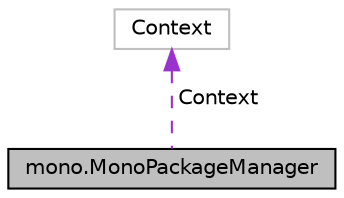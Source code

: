 digraph "mono.MonoPackageManager"
{
  edge [fontname="Helvetica",fontsize="10",labelfontname="Helvetica",labelfontsize="10"];
  node [fontname="Helvetica",fontsize="10",shape=record];
  Node1 [label="mono.MonoPackageManager",height=0.2,width=0.4,color="black", fillcolor="grey75", style="filled", fontcolor="black"];
  Node2 -> Node1 [dir="back",color="darkorchid3",fontsize="10",style="dashed",label=" Context" ,fontname="Helvetica"];
  Node2 [label="Context",height=0.2,width=0.4,color="grey75", fillcolor="white", style="filled"];
}
